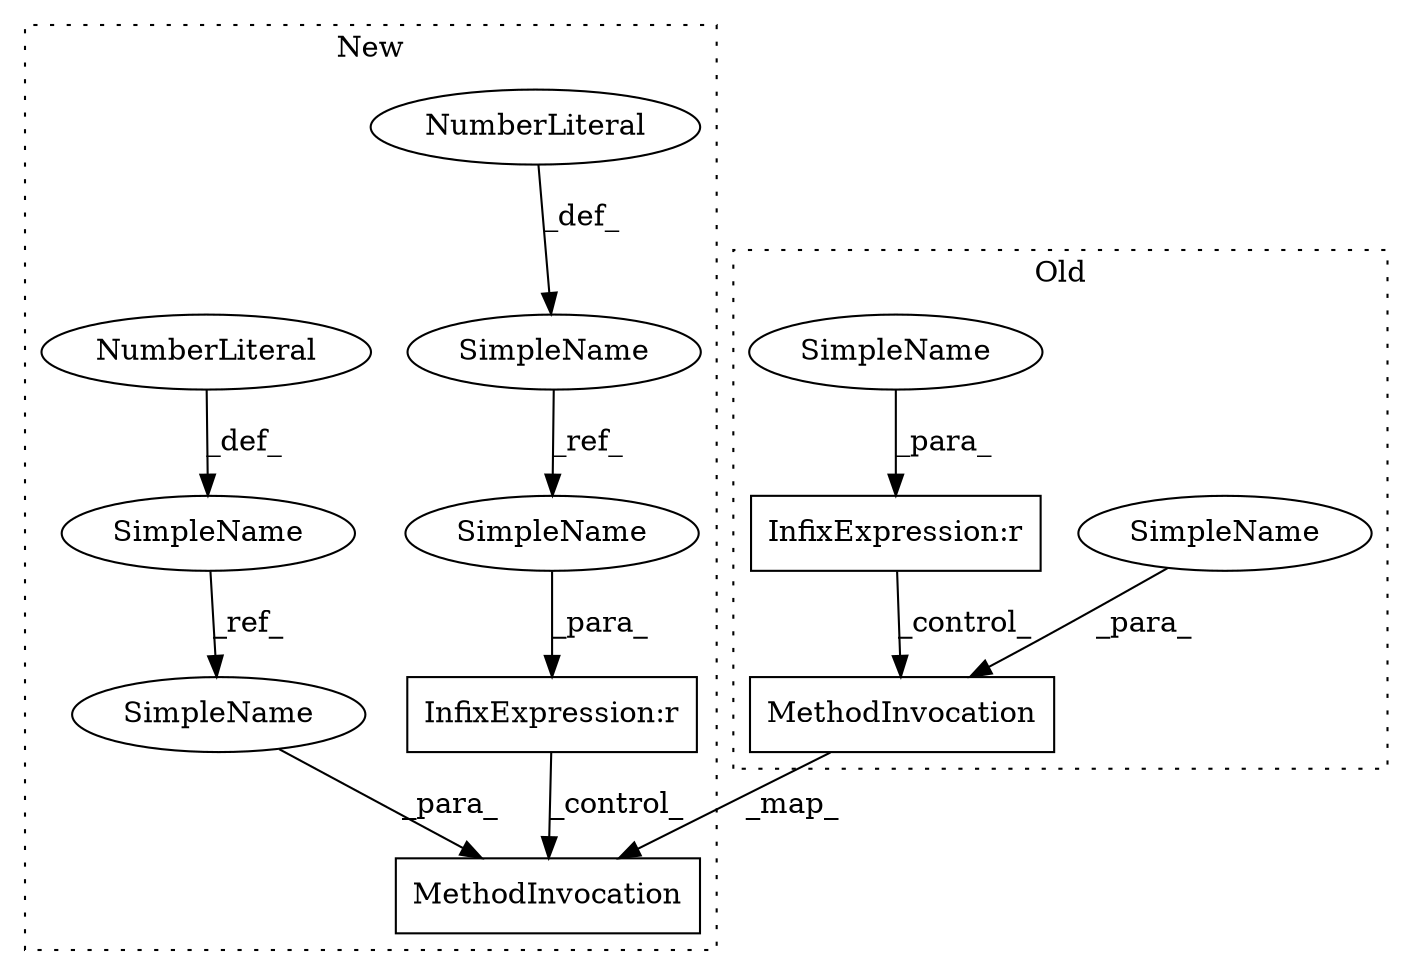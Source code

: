 digraph G {
subgraph cluster0 {
2 [label="MethodInvocation" a="32" s="4600,4625" l="5,1" shape="box"];
6 [label="SimpleName" a="42" s="4608" l="10" shape="ellipse"];
9 [label="SimpleName" a="42" s="4398" l="16" shape="ellipse"];
11 [label="InfixExpression:r" a="27" s="4395" l="3" shape="box"];
label = "Old";
style="dotted";
}
subgraph cluster1 {
1 [label="MethodInvocation" a="32" s="3815,3843" l="5,1" shape="box"];
3 [label="NumberLiteral" a="34" s="3227" l="2" shape="ellipse"];
4 [label="NumberLiteral" a="34" s="3409" l="1" shape="ellipse"];
5 [label="SimpleName" a="42" s="3400" l="6" shape="ellipse"];
7 [label="SimpleName" a="42" s="3527" l="8" shape="ellipse"];
8 [label="SimpleName" a="42" s="3830" l="6" shape="ellipse"];
10 [label="SimpleName" a="42" s="3216" l="8" shape="ellipse"];
12 [label="InfixExpression:r" a="27" s="3535" l="3" shape="box"];
label = "New";
style="dotted";
}
2 -> 1 [label="_map_"];
3 -> 10 [label="_def_"];
4 -> 5 [label="_def_"];
5 -> 8 [label="_ref_"];
6 -> 2 [label="_para_"];
7 -> 12 [label="_para_"];
8 -> 1 [label="_para_"];
9 -> 11 [label="_para_"];
10 -> 7 [label="_ref_"];
11 -> 2 [label="_control_"];
12 -> 1 [label="_control_"];
}
